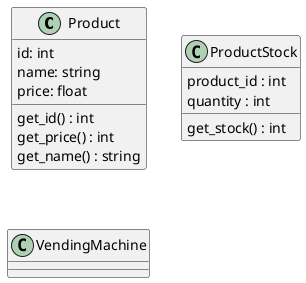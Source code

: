 @startuml

class Product {
    id: int
    name: string
    price: float

    get_id() : int
    get_price() : int
    get_name() : string
}

class ProductStock {
    product_id : int
    quantity : int

    get_stock() : int
}



class VendingMachine {

}

@enduml